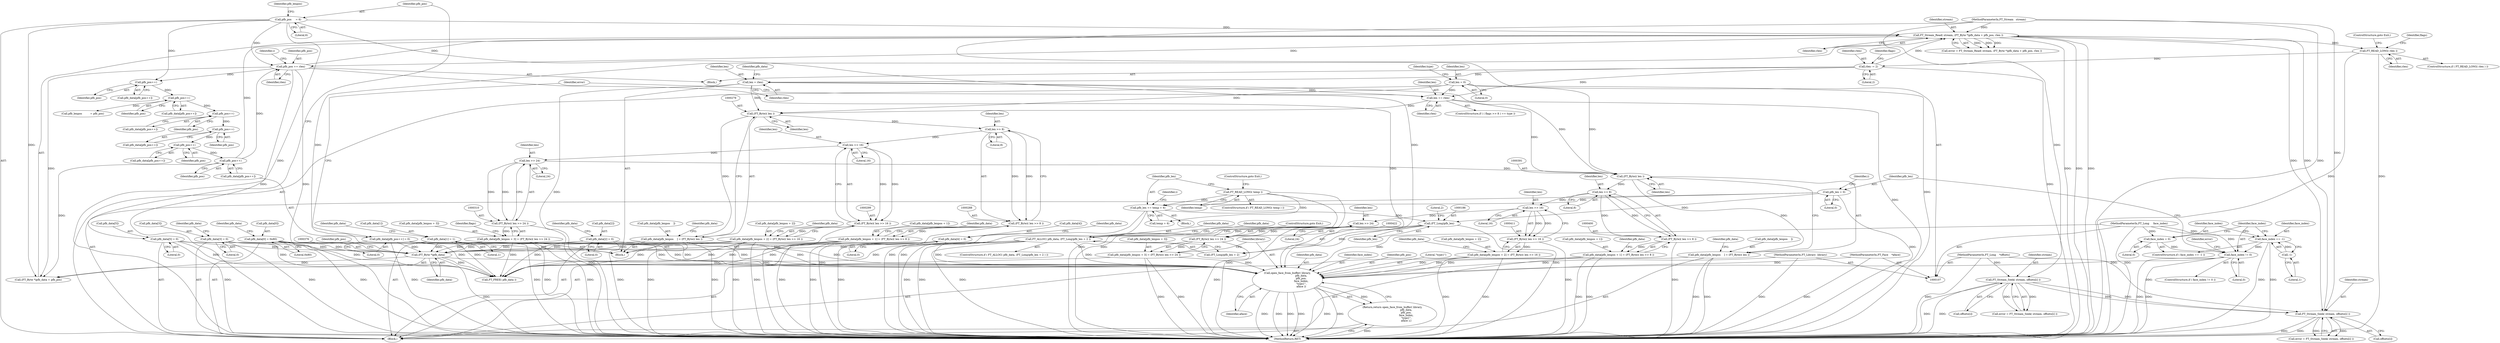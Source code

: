 digraph "0_savannah_c69891a1345640096fbf396e8dd567fe879ce233@API" {
"1000427" [label="(Call,open_face_from_buffer( library,\n                                  pfb_data,\n                                  pfb_pos,\n                                  face_index,\n                                  \"type1\",\n                                  aface ))"];
"1000108" [label="(MethodParameterIn,FT_Library  library)"];
"1000364" [label="(Call,pfb_data[pfb_pos++] = 0)"];
"1000404" [label="(Call,pfb_data[pfb_lenpos + 2] = (FT_Byte)( len >> 16 ))"];
"1000410" [label="(Call,(FT_Byte)( len >> 16 ))"];
"1000412" [label="(Call,len >> 16)"];
"1000401" [label="(Call,len >> 8)"];
"1000390" [label="(Call,(FT_Byte)( len ))"];
"1000311" [label="(Call,len >> 24)"];
"1000300" [label="(Call,len >> 16)"];
"1000289" [label="(Call,len >> 8)"];
"1000278" [label="(Call,(FT_Byte)( len ))"];
"1000269" [label="(Call,len += rlen)"];
"1000260" [label="(Call,rlen -= 2)"];
"1000253" [label="(Call,FT_READ_LONG( rlen ))"];
"1000372" [label="(Call,FT_Stream_Read( stream, (FT_Byte *)pfb_data + pfb_pos, rlen ))"];
"1000244" [label="(Call,FT_Stream_Seek( stream, offsets[i] ))"];
"1000164" [label="(Call,FT_Stream_Seek( stream, offsets[i] ))"];
"1000109" [label="(MethodParameterIn,FT_Stream   stream)"];
"1000110" [label="(MethodParameterIn,FT_Long    *offsets)"];
"1000375" [label="(Call,(FT_Byte *)pfb_data)"];
"1000281" [label="(Call,pfb_data[pfb_lenpos + 1] = (FT_Byte)( len >> 8 ))"];
"1000287" [label="(Call,(FT_Byte)( len >> 8 ))"];
"1000274" [label="(Call,pfb_data[pfb_lenpos    ] = (FT_Byte)( len ))"];
"1000303" [label="(Call,pfb_data[pfb_lenpos + 3] = (FT_Byte)( len >> 24 ))"];
"1000309" [label="(Call,(FT_Byte)( len >> 24 ))"];
"1000205" [label="(Call,pfb_data[3] = 0)"];
"1000190" [label="(Call,pfb_data[0] = 0x80)"];
"1000210" [label="(Call,pfb_data[4] = 0)"];
"1000195" [label="(Call,pfb_data[1] = 1)"];
"1000182" [label="(Call,FT_ALLOC( pfb_data, (FT_Long)pfb_len + 2 ))"];
"1000185" [label="(Call,(FT_Long)pfb_len)"];
"1000176" [label="(Call,pfb_len += temp + 6)"];
"1000173" [label="(Call,FT_READ_LONG( temp ))"];
"1000149" [label="(Call,pfb_len = 0)"];
"1000200" [label="(Call,pfb_data[2] = 0)"];
"1000292" [label="(Call,pfb_data[pfb_lenpos + 2] = (FT_Byte)( len >> 16 ))"];
"1000298" [label="(Call,(FT_Byte)( len >> 16 ))"];
"1000215" [label="(Call,pfb_data[5] = 0)"];
"1000220" [label="(Call,pfb_pos     = 6)"];
"1000383" [label="(Call,pfb_pos += rlen)"];
"1000367" [label="(Call,pfb_pos++)"];
"1000361" [label="(Call,pfb_pos++)"];
"1000355" [label="(Call,pfb_pos++)"];
"1000349" [label="(Call,pfb_pos++)"];
"1000338" [label="(Call,pfb_pos++)"];
"1000324" [label="(Call,pfb_pos++)"];
"1000332" [label="(Call,len = rlen)"];
"1000226" [label="(Call,len = 0)"];
"1000386" [label="(Call,pfb_data[pfb_lenpos    ] = (FT_Byte)( len ))"];
"1000415" [label="(Call,pfb_data[pfb_lenpos + 3] = (FT_Byte)( len >> 24 ))"];
"1000421" [label="(Call,(FT_Byte)( len >> 24 ))"];
"1000423" [label="(Call,len >> 24)"];
"1000393" [label="(Call,pfb_data[pfb_lenpos + 1] = (FT_Byte)( len >> 8 ))"];
"1000399" [label="(Call,(FT_Byte)( len >> 8 ))"];
"1000144" [label="(Call,face_index != 0)"];
"1000140" [label="(Call,face_index = 0)"];
"1000112" [label="(MethodParameterIn,FT_Long     face_index)"];
"1000136" [label="(Call,face_index == -1)"];
"1000138" [label="(Call,-1)"];
"1000113" [label="(MethodParameterIn,FT_Face    *aface)"];
"1000426" [label="(Return,return open_face_from_buffer( library,\n                                  pfb_data,\n                                  pfb_pos,\n                                  face_index,\n                                  \"type1\",\n                                  aface );)"];
"1000204" [label="(Literal,0)"];
"1000393" [label="(Call,pfb_data[pfb_lenpos + 1] = (FT_Byte)( len >> 8 ))"];
"1000161" [label="(Block,)"];
"1000191" [label="(Call,pfb_data[0])"];
"1000217" [label="(Identifier,pfb_data)"];
"1000149" [label="(Call,pfb_len = 0)"];
"1000343" [label="(Call,pfb_lenpos          = pfb_pos)"];
"1000194" [label="(Literal,0x80)"];
"1000255" [label="(ControlStructure,goto Exit;)"];
"1000176" [label="(Call,pfb_len += temp + 6)"];
"1000337" [label="(Identifier,pfb_data)"];
"1000146" [label="(Literal,0)"];
"1000304" [label="(Call,pfb_data[pfb_lenpos + 3])"];
"1000144" [label="(Call,face_index != 0)"];
"1000150" [label="(Identifier,pfb_len)"];
"1000384" [label="(Identifier,pfb_pos)"];
"1000228" [label="(Literal,0)"];
"1000362" [label="(Identifier,pfb_pos)"];
"1000145" [label="(Identifier,face_index)"];
"1000347" [label="(Call,pfb_data[pfb_pos++])"];
"1000261" [label="(Identifier,rlen)"];
"1000154" [label="(Identifier,i)"];
"1000373" [label="(Identifier,stream)"];
"1000190" [label="(Call,pfb_data[0] = 0x80)"];
"1000181" [label="(ControlStructure,if ( FT_ALLOC( pfb_data, (FT_Long)pfb_len + 2 ) ))"];
"1000350" [label="(Identifier,pfb_pos)"];
"1000151" [label="(Literal,0)"];
"1000387" [label="(Call,pfb_data[pfb_lenpos    ])"];
"1000428" [label="(Identifier,library)"];
"1000375" [label="(Call,(FT_Byte *)pfb_data)"];
"1000263" [label="(ControlStructure,if ( ( flags >> 8 ) == type ))"];
"1000378" [label="(Identifier,pfb_pos)"];
"1000278" [label="(Call,(FT_Byte)( len ))"];
"1000385" [label="(Identifier,rlen)"];
"1000206" [label="(Call,pfb_data[3])"];
"1000424" [label="(Identifier,len)"];
"1000266" [label="(Identifier,flags)"];
"1000313" [label="(Literal,24)"];
"1000369" [label="(Literal,0)"];
"1000429" [label="(Identifier,pfb_data)"];
"1000139" [label="(Literal,1)"];
"1000406" [label="(Identifier,pfb_data)"];
"1000137" [label="(Identifier,face_index)"];
"1000227" [label="(Identifier,len)"];
"1000311" [label="(Call,len >> 24)"];
"1000426" [label="(Return,return open_face_from_buffer( library,\n                                  pfb_data,\n                                  pfb_pos,\n                                  face_index,\n                                  \"type1\",\n                                  aface );)"];
"1000141" [label="(Identifier,face_index)"];
"1000165" [label="(Identifier,stream)"];
"1000356" [label="(Identifier,pfb_pos)"];
"1000183" [label="(Identifier,pfb_data)"];
"1000417" [label="(Identifier,pfb_data)"];
"1000270" [label="(Identifier,len)"];
"1000258" [label="(Identifier,flags)"];
"1000244" [label="(Call,FT_Stream_Seek( stream, offsets[i] ))"];
"1000202" [label="(Identifier,pfb_data)"];
"1000291" [label="(Literal,8)"];
"1000367" [label="(Call,pfb_pos++)"];
"1000414" [label="(Literal,16)"];
"1000219" [label="(Literal,0)"];
"1000216" [label="(Call,pfb_data[5])"];
"1000431" [label="(Identifier,face_index)"];
"1000289" [label="(Call,len >> 8)"];
"1000430" [label="(Identifier,pfb_pos)"];
"1000177" [label="(Identifier,pfb_len)"];
"1000336" [label="(Call,pfb_data[pfb_pos++])"];
"1000427" [label="(Call,open_face_from_buffer( library,\n                                  pfb_data,\n                                  pfb_pos,\n                                  face_index,\n                                  \"type1\",\n                                  aface ))"];
"1000365" [label="(Call,pfb_data[pfb_pos++])"];
"1000293" [label="(Call,pfb_data[pfb_lenpos + 2])"];
"1000224" [label="(Identifier,pfb_lenpos)"];
"1000334" [label="(Identifier,rlen)"];
"1000435" [label="(Call,FT_FREE( pfb_data ))"];
"1000404" [label="(Call,pfb_data[pfb_lenpos + 2] = (FT_Byte)( len >> 16 ))"];
"1000402" [label="(Identifier,len)"];
"1000207" [label="(Identifier,pfb_data)"];
"1000395" [label="(Identifier,pfb_data)"];
"1000440" [label="(MethodReturn,RET)"];
"1000421" [label="(Call,(FT_Byte)( len >> 24 ))"];
"1000188" [label="(Literal,2)"];
"1000333" [label="(Identifier,len)"];
"1000415" [label="(Call,pfb_data[pfb_lenpos + 3] = (FT_Byte)( len >> 24 ))"];
"1000423" [label="(Call,len >> 24)"];
"1000199" [label="(Literal,1)"];
"1000192" [label="(Identifier,pfb_data)"];
"1000226" [label="(Call,len = 0)"];
"1000185" [label="(Call,(FT_Long)pfb_len)"];
"1000325" [label="(Identifier,pfb_pos)"];
"1000242" [label="(Call,error = FT_Stream_Seek( stream, offsets[i] ))"];
"1000403" [label="(Literal,8)"];
"1000416" [label="(Call,pfb_data[pfb_lenpos + 3])"];
"1000332" [label="(Call,len = rlen)"];
"1000283" [label="(Identifier,pfb_data)"];
"1000425" [label="(Literal,24)"];
"1000338" [label="(Call,pfb_pos++)"];
"1000215" [label="(Call,pfb_data[5] = 0)"];
"1000230" [label="(Identifier,type)"];
"1000290" [label="(Identifier,len)"];
"1000305" [label="(Identifier,pfb_data)"];
"1000392" [label="(Identifier,len)"];
"1000166" [label="(Call,offsets[i])"];
"1000175" [label="(ControlStructure,goto Exit;)"];
"1000364" [label="(Call,pfb_data[pfb_pos++] = 0)"];
"1000246" [label="(Call,offsets[i])"];
"1000212" [label="(Identifier,pfb_data)"];
"1000196" [label="(Call,pfb_data[1])"];
"1000174" [label="(Identifier,temp)"];
"1000160" [label="(Identifier,i)"];
"1000302" [label="(Literal,16)"];
"1000195" [label="(Call,pfb_data[1] = 1)"];
"1000253" [label="(Call,FT_READ_LONG( rlen ))"];
"1000182" [label="(Call,FT_ALLOC( pfb_data, (FT_Long)pfb_len + 2 ))"];
"1000361" [label="(Call,pfb_pos++)"];
"1000412" [label="(Call,len >> 16)"];
"1000303" [label="(Call,pfb_data[pfb_lenpos + 3] = (FT_Byte)( len >> 24 ))"];
"1000339" [label="(Identifier,pfb_pos)"];
"1000433" [label="(Identifier,aface)"];
"1000355" [label="(Call,pfb_pos++)"];
"1000214" [label="(Literal,0)"];
"1000189" [label="(ControlStructure,goto Exit;)"];
"1000280" [label="(Identifier,len)"];
"1000399" [label="(Call,(FT_Byte)( len >> 8 ))"];
"1000312" [label="(Identifier,len)"];
"1000241" [label="(Block,)"];
"1000205" [label="(Call,pfb_data[3] = 0)"];
"1000410" [label="(Call,(FT_Byte)( len >> 16 ))"];
"1000383" [label="(Call,pfb_pos += rlen)"];
"1000221" [label="(Identifier,pfb_pos)"];
"1000240" [label="(Identifier,i)"];
"1000281" [label="(Call,pfb_data[pfb_lenpos + 1] = (FT_Byte)( len >> 8 ))"];
"1000401" [label="(Call,len >> 8)"];
"1000405" [label="(Call,pfb_data[pfb_lenpos + 2])"];
"1000109" [label="(MethodParameterIn,FT_Stream   stream)"];
"1000260" [label="(Call,rlen -= 2)"];
"1000110" [label="(MethodParameterIn,FT_Long    *offsets)"];
"1000187" [label="(Identifier,pfb_len)"];
"1000162" [label="(Call,error = FT_Stream_Seek( stream, offsets[i] ))"];
"1000309" [label="(Call,(FT_Byte)( len >> 24 ))"];
"1000211" [label="(Call,pfb_data[4])"];
"1000113" [label="(MethodParameterIn,FT_Face    *aface)"];
"1000184" [label="(Call,(FT_Long)pfb_len + 2)"];
"1000148" [label="(Identifier,error)"];
"1000142" [label="(Literal,0)"];
"1000374" [label="(Call,(FT_Byte *)pfb_data + pfb_pos)"];
"1000368" [label="(Identifier,pfb_pos)"];
"1000301" [label="(Identifier,len)"];
"1000143" [label="(ControlStructure,if ( face_index != 0 ))"];
"1000282" [label="(Call,pfb_data[pfb_lenpos + 1])"];
"1000294" [label="(Identifier,pfb_data)"];
"1000349" [label="(Call,pfb_pos++)"];
"1000322" [label="(Call,pfb_data[pfb_pos++])"];
"1000274" [label="(Call,pfb_data[pfb_lenpos    ] = (FT_Byte)( len ))"];
"1000135" [label="(ControlStructure,if ( face_index == -1 ))"];
"1000197" [label="(Identifier,pfb_data)"];
"1000359" [label="(Call,pfb_data[pfb_pos++])"];
"1000164" [label="(Call,FT_Stream_Seek( stream, offsets[i] ))"];
"1000138" [label="(Call,-1)"];
"1000210" [label="(Call,pfb_data[4] = 0)"];
"1000275" [label="(Call,pfb_data[pfb_lenpos    ])"];
"1000273" [label="(Block,)"];
"1000254" [label="(Identifier,rlen)"];
"1000262" [label="(Literal,2)"];
"1000413" [label="(Identifier,len)"];
"1000201" [label="(Call,pfb_data[2])"];
"1000394" [label="(Call,pfb_data[pfb_lenpos + 1])"];
"1000173" [label="(Call,FT_READ_LONG( temp ))"];
"1000245" [label="(Identifier,stream)"];
"1000372" [label="(Call,FT_Stream_Read( stream, (FT_Byte *)pfb_data + pfb_pos, rlen ))"];
"1000353" [label="(Call,pfb_data[pfb_pos++])"];
"1000271" [label="(Identifier,rlen)"];
"1000300" [label="(Call,len >> 16)"];
"1000269" [label="(Call,len += rlen)"];
"1000112" [label="(MethodParameterIn,FT_Long     face_index)"];
"1000220" [label="(Call,pfb_pos     = 6)"];
"1000114" [label="(Block,)"];
"1000390" [label="(Call,(FT_Byte)( len ))"];
"1000287" [label="(Call,(FT_Byte)( len >> 8 ))"];
"1000298" [label="(Call,(FT_Byte)( len >> 16 ))"];
"1000136" [label="(Call,face_index == -1)"];
"1000200" [label="(Call,pfb_data[2] = 0)"];
"1000317" [label="(Identifier,flags)"];
"1000209" [label="(Literal,0)"];
"1000370" [label="(Call,error = FT_Stream_Read( stream, (FT_Byte *)pfb_data + pfb_pos, rlen ))"];
"1000371" [label="(Identifier,error)"];
"1000292" [label="(Call,pfb_data[pfb_lenpos + 2] = (FT_Byte)( len >> 16 ))"];
"1000377" [label="(Identifier,pfb_data)"];
"1000386" [label="(Call,pfb_data[pfb_lenpos    ] = (FT_Byte)( len ))"];
"1000252" [label="(ControlStructure,if ( FT_READ_LONG( rlen ) ))"];
"1000178" [label="(Call,temp + 6)"];
"1000324" [label="(Call,pfb_pos++)"];
"1000108" [label="(MethodParameterIn,FT_Library  library)"];
"1000140" [label="(Call,face_index = 0)"];
"1000432" [label="(Literal,\"type1\")"];
"1000379" [label="(Identifier,rlen)"];
"1000172" [label="(ControlStructure,if ( FT_READ_LONG( temp ) ))"];
"1000222" [label="(Literal,6)"];
"1000427" -> "1000426"  [label="AST: "];
"1000427" -> "1000433"  [label="CFG: "];
"1000428" -> "1000427"  [label="AST: "];
"1000429" -> "1000427"  [label="AST: "];
"1000430" -> "1000427"  [label="AST: "];
"1000431" -> "1000427"  [label="AST: "];
"1000432" -> "1000427"  [label="AST: "];
"1000433" -> "1000427"  [label="AST: "];
"1000426" -> "1000427"  [label="CFG: "];
"1000427" -> "1000440"  [label="DDG: "];
"1000427" -> "1000440"  [label="DDG: "];
"1000427" -> "1000440"  [label="DDG: "];
"1000427" -> "1000440"  [label="DDG: "];
"1000427" -> "1000440"  [label="DDG: "];
"1000427" -> "1000440"  [label="DDG: "];
"1000427" -> "1000426"  [label="DDG: "];
"1000108" -> "1000427"  [label="DDG: "];
"1000364" -> "1000427"  [label="DDG: "];
"1000404" -> "1000427"  [label="DDG: "];
"1000215" -> "1000427"  [label="DDG: "];
"1000205" -> "1000427"  [label="DDG: "];
"1000190" -> "1000427"  [label="DDG: "];
"1000386" -> "1000427"  [label="DDG: "];
"1000415" -> "1000427"  [label="DDG: "];
"1000210" -> "1000427"  [label="DDG: "];
"1000195" -> "1000427"  [label="DDG: "];
"1000182" -> "1000427"  [label="DDG: "];
"1000393" -> "1000427"  [label="DDG: "];
"1000375" -> "1000427"  [label="DDG: "];
"1000200" -> "1000427"  [label="DDG: "];
"1000220" -> "1000427"  [label="DDG: "];
"1000383" -> "1000427"  [label="DDG: "];
"1000144" -> "1000427"  [label="DDG: "];
"1000112" -> "1000427"  [label="DDG: "];
"1000113" -> "1000427"  [label="DDG: "];
"1000108" -> "1000107"  [label="AST: "];
"1000108" -> "1000440"  [label="DDG: "];
"1000364" -> "1000273"  [label="AST: "];
"1000364" -> "1000369"  [label="CFG: "];
"1000365" -> "1000364"  [label="AST: "];
"1000369" -> "1000364"  [label="AST: "];
"1000371" -> "1000364"  [label="CFG: "];
"1000364" -> "1000440"  [label="DDG: "];
"1000364" -> "1000375"  [label="DDG: "];
"1000364" -> "1000435"  [label="DDG: "];
"1000404" -> "1000114"  [label="AST: "];
"1000404" -> "1000410"  [label="CFG: "];
"1000405" -> "1000404"  [label="AST: "];
"1000410" -> "1000404"  [label="AST: "];
"1000417" -> "1000404"  [label="CFG: "];
"1000404" -> "1000440"  [label="DDG: "];
"1000404" -> "1000440"  [label="DDG: "];
"1000410" -> "1000404"  [label="DDG: "];
"1000410" -> "1000412"  [label="CFG: "];
"1000411" -> "1000410"  [label="AST: "];
"1000412" -> "1000410"  [label="AST: "];
"1000410" -> "1000440"  [label="DDG: "];
"1000412" -> "1000410"  [label="DDG: "];
"1000412" -> "1000410"  [label="DDG: "];
"1000412" -> "1000414"  [label="CFG: "];
"1000413" -> "1000412"  [label="AST: "];
"1000414" -> "1000412"  [label="AST: "];
"1000401" -> "1000412"  [label="DDG: "];
"1000412" -> "1000423"  [label="DDG: "];
"1000401" -> "1000399"  [label="AST: "];
"1000401" -> "1000403"  [label="CFG: "];
"1000402" -> "1000401"  [label="AST: "];
"1000403" -> "1000401"  [label="AST: "];
"1000399" -> "1000401"  [label="CFG: "];
"1000401" -> "1000399"  [label="DDG: "];
"1000401" -> "1000399"  [label="DDG: "];
"1000390" -> "1000401"  [label="DDG: "];
"1000390" -> "1000386"  [label="AST: "];
"1000390" -> "1000392"  [label="CFG: "];
"1000391" -> "1000390"  [label="AST: "];
"1000392" -> "1000390"  [label="AST: "];
"1000386" -> "1000390"  [label="CFG: "];
"1000390" -> "1000386"  [label="DDG: "];
"1000311" -> "1000390"  [label="DDG: "];
"1000269" -> "1000390"  [label="DDG: "];
"1000332" -> "1000390"  [label="DDG: "];
"1000226" -> "1000390"  [label="DDG: "];
"1000311" -> "1000309"  [label="AST: "];
"1000311" -> "1000313"  [label="CFG: "];
"1000312" -> "1000311"  [label="AST: "];
"1000313" -> "1000311"  [label="AST: "];
"1000309" -> "1000311"  [label="CFG: "];
"1000311" -> "1000309"  [label="DDG: "];
"1000311" -> "1000309"  [label="DDG: "];
"1000300" -> "1000311"  [label="DDG: "];
"1000300" -> "1000298"  [label="AST: "];
"1000300" -> "1000302"  [label="CFG: "];
"1000301" -> "1000300"  [label="AST: "];
"1000302" -> "1000300"  [label="AST: "];
"1000298" -> "1000300"  [label="CFG: "];
"1000300" -> "1000298"  [label="DDG: "];
"1000300" -> "1000298"  [label="DDG: "];
"1000289" -> "1000300"  [label="DDG: "];
"1000289" -> "1000287"  [label="AST: "];
"1000289" -> "1000291"  [label="CFG: "];
"1000290" -> "1000289"  [label="AST: "];
"1000291" -> "1000289"  [label="AST: "];
"1000287" -> "1000289"  [label="CFG: "];
"1000289" -> "1000287"  [label="DDG: "];
"1000289" -> "1000287"  [label="DDG: "];
"1000278" -> "1000289"  [label="DDG: "];
"1000278" -> "1000274"  [label="AST: "];
"1000278" -> "1000280"  [label="CFG: "];
"1000279" -> "1000278"  [label="AST: "];
"1000280" -> "1000278"  [label="AST: "];
"1000274" -> "1000278"  [label="CFG: "];
"1000278" -> "1000274"  [label="DDG: "];
"1000269" -> "1000278"  [label="DDG: "];
"1000332" -> "1000278"  [label="DDG: "];
"1000226" -> "1000278"  [label="DDG: "];
"1000269" -> "1000263"  [label="AST: "];
"1000269" -> "1000271"  [label="CFG: "];
"1000270" -> "1000269"  [label="AST: "];
"1000271" -> "1000269"  [label="AST: "];
"1000371" -> "1000269"  [label="CFG: "];
"1000269" -> "1000440"  [label="DDG: "];
"1000260" -> "1000269"  [label="DDG: "];
"1000332" -> "1000269"  [label="DDG: "];
"1000226" -> "1000269"  [label="DDG: "];
"1000260" -> "1000241"  [label="AST: "];
"1000260" -> "1000262"  [label="CFG: "];
"1000261" -> "1000260"  [label="AST: "];
"1000262" -> "1000260"  [label="AST: "];
"1000266" -> "1000260"  [label="CFG: "];
"1000260" -> "1000440"  [label="DDG: "];
"1000253" -> "1000260"  [label="DDG: "];
"1000260" -> "1000332"  [label="DDG: "];
"1000260" -> "1000372"  [label="DDG: "];
"1000253" -> "1000252"  [label="AST: "];
"1000253" -> "1000254"  [label="CFG: "];
"1000254" -> "1000253"  [label="AST: "];
"1000255" -> "1000253"  [label="CFG: "];
"1000258" -> "1000253"  [label="CFG: "];
"1000253" -> "1000440"  [label="DDG: "];
"1000253" -> "1000440"  [label="DDG: "];
"1000372" -> "1000253"  [label="DDG: "];
"1000372" -> "1000370"  [label="AST: "];
"1000372" -> "1000379"  [label="CFG: "];
"1000373" -> "1000372"  [label="AST: "];
"1000374" -> "1000372"  [label="AST: "];
"1000379" -> "1000372"  [label="AST: "];
"1000370" -> "1000372"  [label="CFG: "];
"1000372" -> "1000440"  [label="DDG: "];
"1000372" -> "1000440"  [label="DDG: "];
"1000372" -> "1000440"  [label="DDG: "];
"1000372" -> "1000244"  [label="DDG: "];
"1000372" -> "1000370"  [label="DDG: "];
"1000372" -> "1000370"  [label="DDG: "];
"1000372" -> "1000370"  [label="DDG: "];
"1000244" -> "1000372"  [label="DDG: "];
"1000109" -> "1000372"  [label="DDG: "];
"1000375" -> "1000372"  [label="DDG: "];
"1000220" -> "1000372"  [label="DDG: "];
"1000383" -> "1000372"  [label="DDG: "];
"1000367" -> "1000372"  [label="DDG: "];
"1000372" -> "1000383"  [label="DDG: "];
"1000244" -> "1000242"  [label="AST: "];
"1000244" -> "1000246"  [label="CFG: "];
"1000245" -> "1000244"  [label="AST: "];
"1000246" -> "1000244"  [label="AST: "];
"1000242" -> "1000244"  [label="CFG: "];
"1000244" -> "1000440"  [label="DDG: "];
"1000244" -> "1000440"  [label="DDG: "];
"1000244" -> "1000242"  [label="DDG: "];
"1000244" -> "1000242"  [label="DDG: "];
"1000164" -> "1000244"  [label="DDG: "];
"1000164" -> "1000244"  [label="DDG: "];
"1000109" -> "1000244"  [label="DDG: "];
"1000110" -> "1000244"  [label="DDG: "];
"1000164" -> "1000162"  [label="AST: "];
"1000164" -> "1000166"  [label="CFG: "];
"1000165" -> "1000164"  [label="AST: "];
"1000166" -> "1000164"  [label="AST: "];
"1000162" -> "1000164"  [label="CFG: "];
"1000164" -> "1000440"  [label="DDG: "];
"1000164" -> "1000440"  [label="DDG: "];
"1000164" -> "1000162"  [label="DDG: "];
"1000164" -> "1000162"  [label="DDG: "];
"1000109" -> "1000164"  [label="DDG: "];
"1000110" -> "1000164"  [label="DDG: "];
"1000109" -> "1000107"  [label="AST: "];
"1000109" -> "1000440"  [label="DDG: "];
"1000110" -> "1000107"  [label="AST: "];
"1000110" -> "1000440"  [label="DDG: "];
"1000375" -> "1000374"  [label="AST: "];
"1000375" -> "1000377"  [label="CFG: "];
"1000376" -> "1000375"  [label="AST: "];
"1000377" -> "1000375"  [label="AST: "];
"1000378" -> "1000375"  [label="CFG: "];
"1000375" -> "1000440"  [label="DDG: "];
"1000375" -> "1000374"  [label="DDG: "];
"1000281" -> "1000375"  [label="DDG: "];
"1000274" -> "1000375"  [label="DDG: "];
"1000303" -> "1000375"  [label="DDG: "];
"1000205" -> "1000375"  [label="DDG: "];
"1000190" -> "1000375"  [label="DDG: "];
"1000210" -> "1000375"  [label="DDG: "];
"1000195" -> "1000375"  [label="DDG: "];
"1000182" -> "1000375"  [label="DDG: "];
"1000200" -> "1000375"  [label="DDG: "];
"1000292" -> "1000375"  [label="DDG: "];
"1000215" -> "1000375"  [label="DDG: "];
"1000375" -> "1000435"  [label="DDG: "];
"1000281" -> "1000273"  [label="AST: "];
"1000281" -> "1000287"  [label="CFG: "];
"1000282" -> "1000281"  [label="AST: "];
"1000287" -> "1000281"  [label="AST: "];
"1000294" -> "1000281"  [label="CFG: "];
"1000281" -> "1000440"  [label="DDG: "];
"1000281" -> "1000440"  [label="DDG: "];
"1000287" -> "1000281"  [label="DDG: "];
"1000281" -> "1000435"  [label="DDG: "];
"1000288" -> "1000287"  [label="AST: "];
"1000287" -> "1000440"  [label="DDG: "];
"1000274" -> "1000273"  [label="AST: "];
"1000275" -> "1000274"  [label="AST: "];
"1000283" -> "1000274"  [label="CFG: "];
"1000274" -> "1000440"  [label="DDG: "];
"1000274" -> "1000440"  [label="DDG: "];
"1000274" -> "1000435"  [label="DDG: "];
"1000303" -> "1000273"  [label="AST: "];
"1000303" -> "1000309"  [label="CFG: "];
"1000304" -> "1000303"  [label="AST: "];
"1000309" -> "1000303"  [label="AST: "];
"1000317" -> "1000303"  [label="CFG: "];
"1000303" -> "1000440"  [label="DDG: "];
"1000303" -> "1000440"  [label="DDG: "];
"1000309" -> "1000303"  [label="DDG: "];
"1000303" -> "1000435"  [label="DDG: "];
"1000310" -> "1000309"  [label="AST: "];
"1000309" -> "1000440"  [label="DDG: "];
"1000205" -> "1000114"  [label="AST: "];
"1000205" -> "1000209"  [label="CFG: "];
"1000206" -> "1000205"  [label="AST: "];
"1000209" -> "1000205"  [label="AST: "];
"1000212" -> "1000205"  [label="CFG: "];
"1000205" -> "1000440"  [label="DDG: "];
"1000205" -> "1000435"  [label="DDG: "];
"1000190" -> "1000114"  [label="AST: "];
"1000190" -> "1000194"  [label="CFG: "];
"1000191" -> "1000190"  [label="AST: "];
"1000194" -> "1000190"  [label="AST: "];
"1000197" -> "1000190"  [label="CFG: "];
"1000190" -> "1000440"  [label="DDG: "];
"1000190" -> "1000435"  [label="DDG: "];
"1000210" -> "1000114"  [label="AST: "];
"1000210" -> "1000214"  [label="CFG: "];
"1000211" -> "1000210"  [label="AST: "];
"1000214" -> "1000210"  [label="AST: "];
"1000217" -> "1000210"  [label="CFG: "];
"1000210" -> "1000440"  [label="DDG: "];
"1000210" -> "1000435"  [label="DDG: "];
"1000195" -> "1000114"  [label="AST: "];
"1000195" -> "1000199"  [label="CFG: "];
"1000196" -> "1000195"  [label="AST: "];
"1000199" -> "1000195"  [label="AST: "];
"1000202" -> "1000195"  [label="CFG: "];
"1000195" -> "1000440"  [label="DDG: "];
"1000195" -> "1000435"  [label="DDG: "];
"1000182" -> "1000181"  [label="AST: "];
"1000182" -> "1000184"  [label="CFG: "];
"1000183" -> "1000182"  [label="AST: "];
"1000184" -> "1000182"  [label="AST: "];
"1000189" -> "1000182"  [label="CFG: "];
"1000192" -> "1000182"  [label="CFG: "];
"1000182" -> "1000440"  [label="DDG: "];
"1000182" -> "1000440"  [label="DDG: "];
"1000182" -> "1000440"  [label="DDG: "];
"1000185" -> "1000182"  [label="DDG: "];
"1000182" -> "1000435"  [label="DDG: "];
"1000185" -> "1000184"  [label="AST: "];
"1000185" -> "1000187"  [label="CFG: "];
"1000186" -> "1000185"  [label="AST: "];
"1000187" -> "1000185"  [label="AST: "];
"1000188" -> "1000185"  [label="CFG: "];
"1000185" -> "1000440"  [label="DDG: "];
"1000185" -> "1000184"  [label="DDG: "];
"1000176" -> "1000185"  [label="DDG: "];
"1000149" -> "1000185"  [label="DDG: "];
"1000176" -> "1000161"  [label="AST: "];
"1000176" -> "1000178"  [label="CFG: "];
"1000177" -> "1000176"  [label="AST: "];
"1000178" -> "1000176"  [label="AST: "];
"1000160" -> "1000176"  [label="CFG: "];
"1000176" -> "1000440"  [label="DDG: "];
"1000176" -> "1000440"  [label="DDG: "];
"1000173" -> "1000176"  [label="DDG: "];
"1000149" -> "1000176"  [label="DDG: "];
"1000173" -> "1000172"  [label="AST: "];
"1000173" -> "1000174"  [label="CFG: "];
"1000174" -> "1000173"  [label="AST: "];
"1000175" -> "1000173"  [label="CFG: "];
"1000177" -> "1000173"  [label="CFG: "];
"1000173" -> "1000440"  [label="DDG: "];
"1000173" -> "1000440"  [label="DDG: "];
"1000173" -> "1000178"  [label="DDG: "];
"1000149" -> "1000114"  [label="AST: "];
"1000149" -> "1000151"  [label="CFG: "];
"1000150" -> "1000149"  [label="AST: "];
"1000151" -> "1000149"  [label="AST: "];
"1000154" -> "1000149"  [label="CFG: "];
"1000149" -> "1000440"  [label="DDG: "];
"1000200" -> "1000114"  [label="AST: "];
"1000200" -> "1000204"  [label="CFG: "];
"1000201" -> "1000200"  [label="AST: "];
"1000204" -> "1000200"  [label="AST: "];
"1000207" -> "1000200"  [label="CFG: "];
"1000200" -> "1000440"  [label="DDG: "];
"1000200" -> "1000435"  [label="DDG: "];
"1000292" -> "1000273"  [label="AST: "];
"1000292" -> "1000298"  [label="CFG: "];
"1000293" -> "1000292"  [label="AST: "];
"1000298" -> "1000292"  [label="AST: "];
"1000305" -> "1000292"  [label="CFG: "];
"1000292" -> "1000440"  [label="DDG: "];
"1000292" -> "1000440"  [label="DDG: "];
"1000298" -> "1000292"  [label="DDG: "];
"1000292" -> "1000435"  [label="DDG: "];
"1000299" -> "1000298"  [label="AST: "];
"1000298" -> "1000440"  [label="DDG: "];
"1000215" -> "1000114"  [label="AST: "];
"1000215" -> "1000219"  [label="CFG: "];
"1000216" -> "1000215"  [label="AST: "];
"1000219" -> "1000215"  [label="AST: "];
"1000221" -> "1000215"  [label="CFG: "];
"1000215" -> "1000440"  [label="DDG: "];
"1000215" -> "1000435"  [label="DDG: "];
"1000220" -> "1000114"  [label="AST: "];
"1000220" -> "1000222"  [label="CFG: "];
"1000221" -> "1000220"  [label="AST: "];
"1000222" -> "1000220"  [label="AST: "];
"1000224" -> "1000220"  [label="CFG: "];
"1000220" -> "1000440"  [label="DDG: "];
"1000220" -> "1000324"  [label="DDG: "];
"1000220" -> "1000374"  [label="DDG: "];
"1000220" -> "1000383"  [label="DDG: "];
"1000383" -> "1000241"  [label="AST: "];
"1000383" -> "1000385"  [label="CFG: "];
"1000384" -> "1000383"  [label="AST: "];
"1000385" -> "1000383"  [label="AST: "];
"1000240" -> "1000383"  [label="CFG: "];
"1000383" -> "1000440"  [label="DDG: "];
"1000383" -> "1000440"  [label="DDG: "];
"1000383" -> "1000324"  [label="DDG: "];
"1000383" -> "1000374"  [label="DDG: "];
"1000367" -> "1000383"  [label="DDG: "];
"1000367" -> "1000365"  [label="AST: "];
"1000367" -> "1000368"  [label="CFG: "];
"1000368" -> "1000367"  [label="AST: "];
"1000365" -> "1000367"  [label="CFG: "];
"1000361" -> "1000367"  [label="DDG: "];
"1000367" -> "1000374"  [label="DDG: "];
"1000361" -> "1000359"  [label="AST: "];
"1000361" -> "1000362"  [label="CFG: "];
"1000362" -> "1000361"  [label="AST: "];
"1000359" -> "1000361"  [label="CFG: "];
"1000355" -> "1000361"  [label="DDG: "];
"1000355" -> "1000353"  [label="AST: "];
"1000355" -> "1000356"  [label="CFG: "];
"1000356" -> "1000355"  [label="AST: "];
"1000353" -> "1000355"  [label="CFG: "];
"1000349" -> "1000355"  [label="DDG: "];
"1000349" -> "1000347"  [label="AST: "];
"1000349" -> "1000350"  [label="CFG: "];
"1000350" -> "1000349"  [label="AST: "];
"1000347" -> "1000349"  [label="CFG: "];
"1000338" -> "1000349"  [label="DDG: "];
"1000338" -> "1000336"  [label="AST: "];
"1000338" -> "1000339"  [label="CFG: "];
"1000339" -> "1000338"  [label="AST: "];
"1000336" -> "1000338"  [label="CFG: "];
"1000324" -> "1000338"  [label="DDG: "];
"1000338" -> "1000343"  [label="DDG: "];
"1000324" -> "1000322"  [label="AST: "];
"1000324" -> "1000325"  [label="CFG: "];
"1000325" -> "1000324"  [label="AST: "];
"1000322" -> "1000324"  [label="CFG: "];
"1000332" -> "1000273"  [label="AST: "];
"1000332" -> "1000334"  [label="CFG: "];
"1000333" -> "1000332"  [label="AST: "];
"1000334" -> "1000332"  [label="AST: "];
"1000337" -> "1000332"  [label="CFG: "];
"1000332" -> "1000440"  [label="DDG: "];
"1000226" -> "1000114"  [label="AST: "];
"1000226" -> "1000228"  [label="CFG: "];
"1000227" -> "1000226"  [label="AST: "];
"1000228" -> "1000226"  [label="AST: "];
"1000230" -> "1000226"  [label="CFG: "];
"1000226" -> "1000440"  [label="DDG: "];
"1000386" -> "1000114"  [label="AST: "];
"1000387" -> "1000386"  [label="AST: "];
"1000395" -> "1000386"  [label="CFG: "];
"1000386" -> "1000440"  [label="DDG: "];
"1000386" -> "1000440"  [label="DDG: "];
"1000415" -> "1000114"  [label="AST: "];
"1000415" -> "1000421"  [label="CFG: "];
"1000416" -> "1000415"  [label="AST: "];
"1000421" -> "1000415"  [label="AST: "];
"1000428" -> "1000415"  [label="CFG: "];
"1000415" -> "1000440"  [label="DDG: "];
"1000415" -> "1000440"  [label="DDG: "];
"1000421" -> "1000415"  [label="DDG: "];
"1000421" -> "1000423"  [label="CFG: "];
"1000422" -> "1000421"  [label="AST: "];
"1000423" -> "1000421"  [label="AST: "];
"1000421" -> "1000440"  [label="DDG: "];
"1000423" -> "1000421"  [label="DDG: "];
"1000423" -> "1000421"  [label="DDG: "];
"1000423" -> "1000425"  [label="CFG: "];
"1000424" -> "1000423"  [label="AST: "];
"1000425" -> "1000423"  [label="AST: "];
"1000423" -> "1000440"  [label="DDG: "];
"1000393" -> "1000114"  [label="AST: "];
"1000393" -> "1000399"  [label="CFG: "];
"1000394" -> "1000393"  [label="AST: "];
"1000399" -> "1000393"  [label="AST: "];
"1000406" -> "1000393"  [label="CFG: "];
"1000393" -> "1000440"  [label="DDG: "];
"1000393" -> "1000440"  [label="DDG: "];
"1000399" -> "1000393"  [label="DDG: "];
"1000400" -> "1000399"  [label="AST: "];
"1000399" -> "1000440"  [label="DDG: "];
"1000144" -> "1000143"  [label="AST: "];
"1000144" -> "1000146"  [label="CFG: "];
"1000145" -> "1000144"  [label="AST: "];
"1000146" -> "1000144"  [label="AST: "];
"1000148" -> "1000144"  [label="CFG: "];
"1000150" -> "1000144"  [label="CFG: "];
"1000144" -> "1000440"  [label="DDG: "];
"1000144" -> "1000440"  [label="DDG: "];
"1000140" -> "1000144"  [label="DDG: "];
"1000136" -> "1000144"  [label="DDG: "];
"1000112" -> "1000144"  [label="DDG: "];
"1000140" -> "1000135"  [label="AST: "];
"1000140" -> "1000142"  [label="CFG: "];
"1000141" -> "1000140"  [label="AST: "];
"1000142" -> "1000140"  [label="AST: "];
"1000145" -> "1000140"  [label="CFG: "];
"1000112" -> "1000140"  [label="DDG: "];
"1000112" -> "1000107"  [label="AST: "];
"1000112" -> "1000440"  [label="DDG: "];
"1000112" -> "1000136"  [label="DDG: "];
"1000136" -> "1000135"  [label="AST: "];
"1000136" -> "1000138"  [label="CFG: "];
"1000137" -> "1000136"  [label="AST: "];
"1000138" -> "1000136"  [label="AST: "];
"1000141" -> "1000136"  [label="CFG: "];
"1000145" -> "1000136"  [label="CFG: "];
"1000136" -> "1000440"  [label="DDG: "];
"1000136" -> "1000440"  [label="DDG: "];
"1000138" -> "1000136"  [label="DDG: "];
"1000138" -> "1000139"  [label="CFG: "];
"1000139" -> "1000138"  [label="AST: "];
"1000113" -> "1000107"  [label="AST: "];
"1000113" -> "1000440"  [label="DDG: "];
"1000426" -> "1000114"  [label="AST: "];
"1000440" -> "1000426"  [label="CFG: "];
"1000426" -> "1000440"  [label="DDG: "];
}
